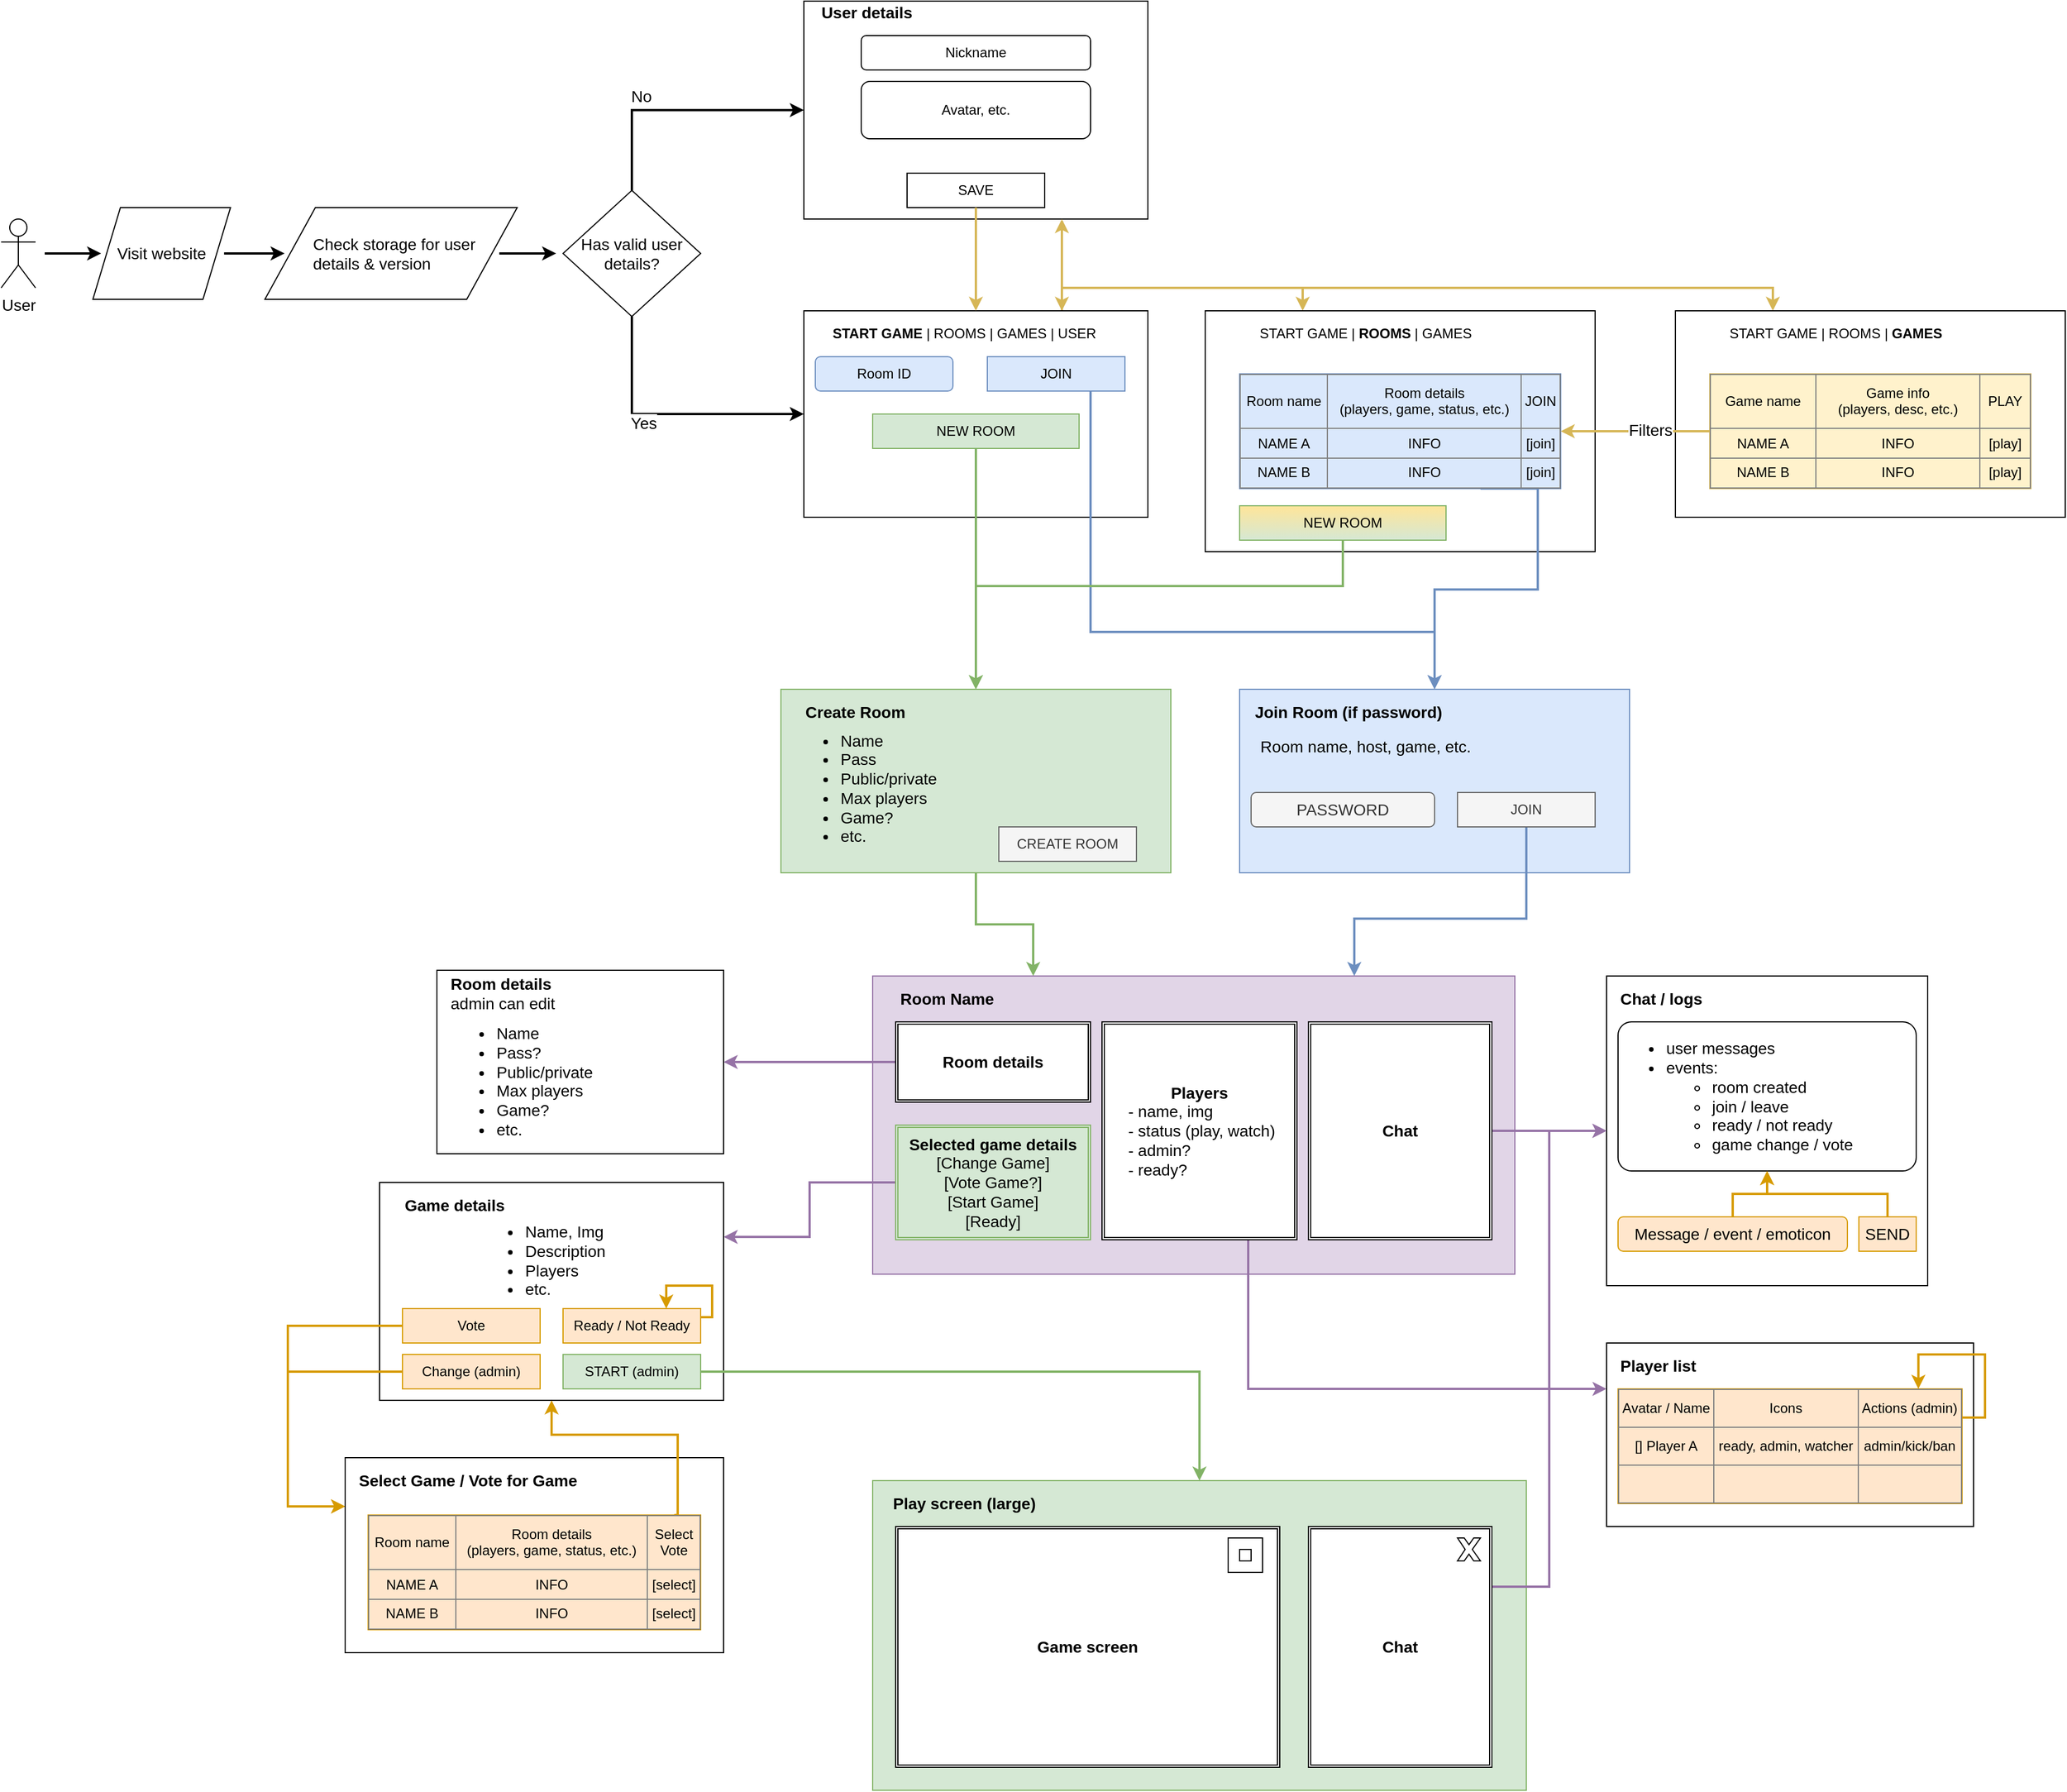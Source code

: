 <mxfile version="12.9.14" type="device" pages="2"><diagram id="YxzW_rqTVKKf4u3rs1ut" name="UI"><mxGraphModel dx="2272" dy="762" grid="1" gridSize="10" guides="1" tooltips="1" connect="1" arrows="1" fold="1" page="1" pageScale="1" pageWidth="850" pageHeight="1100" math="0" shadow="0"><root><mxCell id="XuJer3OyYqhZW8gWfVzJ-0"/><mxCell id="XuJer3OyYqhZW8gWfVzJ-1" parent="XuJer3OyYqhZW8gWfVzJ-0"/><mxCell id="stt2hNKINpJ8RdXxZIwl-32" value="" style="edgeStyle=orthogonalEdgeStyle;rounded=0;orthogonalLoop=1;jettySize=auto;html=1;startArrow=none;startFill=0;sourcePerimeterSpacing=8;targetPerimeterSpacing=6;fontSize=14;entryX=0.25;entryY=0;entryDx=0;entryDy=0;fillColor=#d5e8d4;strokeColor=#82b366;exitX=0.5;exitY=1;exitDx=0;exitDy=0;strokeWidth=2;" edge="1" parent="XuJer3OyYqhZW8gWfVzJ-1" source="stt2hNKINpJ8RdXxZIwl-23" target="stt2hNKINpJ8RdXxZIwl-31"><mxGeometry relative="1" as="geometry"><mxPoint x="240" y="880" as="sourcePoint"/></mxGeometry></mxCell><mxCell id="stt2hNKINpJ8RdXxZIwl-23" value="" style="rounded=0;whiteSpace=wrap;html=1;fontSize=14;fillColor=#d5e8d4;strokeColor=#82b366;" vertex="1" parent="XuJer3OyYqhZW8gWfVzJ-1"><mxGeometry x="90" y="670" width="340" height="160" as="geometry"/></mxCell><mxCell id="stt2hNKINpJ8RdXxZIwl-31" value="" style="rounded=0;whiteSpace=wrap;html=1;fontSize=14;fillColor=#e1d5e7;strokeColor=#9673a6;" vertex="1" parent="XuJer3OyYqhZW8gWfVzJ-1"><mxGeometry x="170" y="920" width="560" height="260" as="geometry"/></mxCell><mxCell id="XuJer3OyYqhZW8gWfVzJ-2" value="" style="rounded=0;whiteSpace=wrap;html=1;" parent="XuJer3OyYqhZW8gWfVzJ-1" vertex="1"><mxGeometry x="110" y="70" width="300" height="190" as="geometry"/></mxCell><mxCell id="stt2hNKINpJ8RdXxZIwl-11" value="" style="edgeStyle=orthogonalEdgeStyle;rounded=0;orthogonalLoop=1;jettySize=auto;html=1;entryX=0.25;entryY=0;entryDx=0;entryDy=0;exitX=0.75;exitY=0;exitDx=0;exitDy=0;fillColor=#fff2cc;strokeColor=#d6b656;strokeWidth=2;" edge="1" parent="XuJer3OyYqhZW8gWfVzJ-1" source="XuJer3OyYqhZW8gWfVzJ-12" target="stt2hNKINpJ8RdXxZIwl-2"><mxGeometry relative="1" as="geometry"/></mxCell><mxCell id="stt2hNKINpJ8RdXxZIwl-12" style="edgeStyle=orthogonalEdgeStyle;rounded=0;orthogonalLoop=1;jettySize=auto;html=1;exitX=0.75;exitY=0;exitDx=0;exitDy=0;entryX=0.25;entryY=0;entryDx=0;entryDy=0;targetPerimeterSpacing=6;sourcePerimeterSpacing=8;startArrow=classic;startFill=1;fillColor=#fff2cc;strokeColor=#d6b656;strokeWidth=2;" edge="1" parent="XuJer3OyYqhZW8gWfVzJ-1" source="XuJer3OyYqhZW8gWfVzJ-12" target="stt2hNKINpJ8RdXxZIwl-8"><mxGeometry relative="1" as="geometry"/></mxCell><mxCell id="stt2hNKINpJ8RdXxZIwl-15" style="edgeStyle=orthogonalEdgeStyle;rounded=0;orthogonalLoop=1;jettySize=auto;html=1;exitX=0.75;exitY=0;exitDx=0;exitDy=0;entryX=0.75;entryY=1;entryDx=0;entryDy=0;startArrow=none;startFill=0;sourcePerimeterSpacing=8;targetPerimeterSpacing=6;fillColor=#fff2cc;strokeColor=#d6b656;strokeWidth=2;" edge="1" parent="XuJer3OyYqhZW8gWfVzJ-1" source="XuJer3OyYqhZW8gWfVzJ-12" target="XuJer3OyYqhZW8gWfVzJ-2"><mxGeometry relative="1" as="geometry"/></mxCell><mxCell id="XuJer3OyYqhZW8gWfVzJ-12" value="" style="rounded=0;whiteSpace=wrap;html=1;" parent="XuJer3OyYqhZW8gWfVzJ-1" vertex="1"><mxGeometry x="110" y="340" width="300" height="180" as="geometry"/></mxCell><mxCell id="XuJer3OyYqhZW8gWfVzJ-3" value="Nickname" style="rounded=1;whiteSpace=wrap;html=1;" parent="XuJer3OyYqhZW8gWfVzJ-1" vertex="1"><mxGeometry x="160" y="100" width="200" height="30" as="geometry"/></mxCell><mxCell id="XuJer3OyYqhZW8gWfVzJ-4" value="Avatar, etc." style="rounded=1;whiteSpace=wrap;html=1;" parent="XuJer3OyYqhZW8gWfVzJ-1" vertex="1"><mxGeometry x="160" y="140" width="200" height="50" as="geometry"/></mxCell><mxCell id="XuJer3OyYqhZW8gWfVzJ-9" value="SAVE" style="rounded=0;whiteSpace=wrap;html=1;" parent="XuJer3OyYqhZW8gWfVzJ-1" vertex="1"><mxGeometry x="200" y="220" width="120" height="30" as="geometry"/></mxCell><mxCell id="XuJer3OyYqhZW8gWfVzJ-15" value="&lt;b&gt;START GAME &lt;/b&gt;| ROOMS | GAMES | USER" style="text;html=1;strokeColor=none;fillColor=none;align=center;verticalAlign=middle;whiteSpace=wrap;rounded=0;" parent="XuJer3OyYqhZW8gWfVzJ-1" vertex="1"><mxGeometry x="130" y="350" width="240" height="20" as="geometry"/></mxCell><mxCell id="stt2hNKINpJ8RdXxZIwl-43" style="edgeStyle=orthogonalEdgeStyle;rounded=0;orthogonalLoop=1;jettySize=auto;html=1;exitX=0.75;exitY=1;exitDx=0;exitDy=0;entryX=0.5;entryY=0;entryDx=0;entryDy=0;startArrow=none;startFill=0;sourcePerimeterSpacing=8;targetPerimeterSpacing=6;fontSize=14;fillColor=#dae8fc;strokeColor=#6c8ebf;strokeWidth=2;" edge="1" parent="XuJer3OyYqhZW8gWfVzJ-1" source="XuJer3OyYqhZW8gWfVzJ-18" target="stt2hNKINpJ8RdXxZIwl-37"><mxGeometry relative="1" as="geometry"><Array as="points"><mxPoint x="360" y="620"/><mxPoint x="660" y="620"/></Array></mxGeometry></mxCell><mxCell id="XuJer3OyYqhZW8gWfVzJ-18" value="JOIN" style="rounded=0;whiteSpace=wrap;html=1;fillColor=#dae8fc;strokeColor=#6c8ebf;" parent="XuJer3OyYqhZW8gWfVzJ-1" vertex="1"><mxGeometry x="270" y="380" width="120" height="30" as="geometry"/></mxCell><mxCell id="XuJer3OyYqhZW8gWfVzJ-19" value="Room ID" style="rounded=1;whiteSpace=wrap;html=1;fillColor=#dae8fc;strokeColor=#6c8ebf;" parent="XuJer3OyYqhZW8gWfVzJ-1" vertex="1"><mxGeometry x="120" y="380" width="120" height="30" as="geometry"/></mxCell><mxCell id="stt2hNKINpJ8RdXxZIwl-24" style="edgeStyle=orthogonalEdgeStyle;rounded=0;orthogonalLoop=1;jettySize=auto;html=1;exitX=0.5;exitY=1;exitDx=0;exitDy=0;entryX=0.5;entryY=0;entryDx=0;entryDy=0;startArrow=none;startFill=0;sourcePerimeterSpacing=8;targetPerimeterSpacing=6;fontSize=14;fillColor=#d5e8d4;strokeColor=#82b366;strokeWidth=2;" edge="1" parent="XuJer3OyYqhZW8gWfVzJ-1" source="XuJer3OyYqhZW8gWfVzJ-20" target="stt2hNKINpJ8RdXxZIwl-23"><mxGeometry relative="1" as="geometry"/></mxCell><mxCell id="XuJer3OyYqhZW8gWfVzJ-20" value="NEW ROOM" style="rounded=0;whiteSpace=wrap;html=1;fillColor=#d5e8d4;strokeColor=#82b366;" parent="XuJer3OyYqhZW8gWfVzJ-1" vertex="1"><mxGeometry x="170" y="430" width="180" height="30" as="geometry"/></mxCell><mxCell id="XuJer3OyYqhZW8gWfVzJ-13" value="" style="edgeStyle=orthogonalEdgeStyle;rounded=0;orthogonalLoop=1;jettySize=auto;html=1;exitX=0.5;exitY=1;exitDx=0;exitDy=0;fillColor=#fff2cc;strokeColor=#d6b656;strokeWidth=2;" parent="XuJer3OyYqhZW8gWfVzJ-1" source="XuJer3OyYqhZW8gWfVzJ-9" target="XuJer3OyYqhZW8gWfVzJ-12" edge="1"><mxGeometry relative="1" as="geometry"/></mxCell><mxCell id="stt2hNKINpJ8RdXxZIwl-2" value="" style="rounded=0;whiteSpace=wrap;html=1;" vertex="1" parent="XuJer3OyYqhZW8gWfVzJ-1"><mxGeometry x="460" y="340" width="340" height="210" as="geometry"/></mxCell><mxCell id="stt2hNKINpJ8RdXxZIwl-3" value="START GAME | &lt;b&gt;ROOMS &lt;/b&gt;| GAMES" style="text;html=1;strokeColor=none;fillColor=none;align=center;verticalAlign=middle;whiteSpace=wrap;rounded=0;" vertex="1" parent="XuJer3OyYqhZW8gWfVzJ-1"><mxGeometry x="480" y="350" width="240" height="20" as="geometry"/></mxCell><mxCell id="stt2hNKINpJ8RdXxZIwl-44" style="edgeStyle=orthogonalEdgeStyle;rounded=0;orthogonalLoop=1;jettySize=auto;html=1;exitX=0.75;exitY=1;exitDx=0;exitDy=0;entryX=0.5;entryY=0;entryDx=0;entryDy=0;startArrow=none;startFill=0;sourcePerimeterSpacing=8;targetPerimeterSpacing=6;fontSize=14;fillColor=#dae8fc;strokeColor=#6c8ebf;strokeWidth=2;" edge="1" parent="XuJer3OyYqhZW8gWfVzJ-1" source="stt2hNKINpJ8RdXxZIwl-7" target="stt2hNKINpJ8RdXxZIwl-37"><mxGeometry relative="1" as="geometry"><Array as="points"><mxPoint x="750" y="495"/><mxPoint x="750" y="583"/><mxPoint x="660" y="583"/></Array></mxGeometry></mxCell><mxCell id="stt2hNKINpJ8RdXxZIwl-7" value="&lt;table border=&quot;1&quot; width=&quot;100%&quot; style=&quot;width: 100% ; height: 100% ; border-collapse: collapse&quot;&gt;&lt;tbody&gt;&lt;tr&gt;&lt;td align=&quot;center&quot;&gt;Room name&lt;/td&gt;&lt;td align=&quot;center&quot;&gt;Room details&lt;br&gt;(players, game, status, etc.)&lt;/td&gt;&lt;td align=&quot;center&quot;&gt;JOIN&lt;/td&gt;&lt;/tr&gt;&lt;tr&gt;&lt;td align=&quot;center&quot;&gt;NAME A&lt;/td&gt;&lt;td align=&quot;center&quot;&gt;INFO&lt;/td&gt;&lt;td align=&quot;center&quot;&gt;[join]&lt;/td&gt;&lt;/tr&gt;&lt;tr&gt;&lt;td align=&quot;center&quot;&gt;NAME B&lt;/td&gt;&lt;td align=&quot;center&quot;&gt;INFO&lt;/td&gt;&lt;td align=&quot;center&quot;&gt;[join]&lt;/td&gt;&lt;/tr&gt;&lt;/tbody&gt;&lt;/table&gt;&amp;nbsp;" style="text;html=1;strokeColor=#6c8ebf;fillColor=#dae8fc;overflow=fill;" vertex="1" parent="XuJer3OyYqhZW8gWfVzJ-1"><mxGeometry x="490" y="395" width="280" height="100" as="geometry"/></mxCell><mxCell id="stt2hNKINpJ8RdXxZIwl-8" value="" style="rounded=0;whiteSpace=wrap;html=1;" vertex="1" parent="XuJer3OyYqhZW8gWfVzJ-1"><mxGeometry x="870" y="340" width="340" height="180" as="geometry"/></mxCell><mxCell id="stt2hNKINpJ8RdXxZIwl-9" value="START GAME | ROOMS | &lt;b&gt;GAMES&lt;/b&gt;" style="text;html=1;strokeColor=none;fillColor=none;align=center;verticalAlign=middle;whiteSpace=wrap;rounded=0;" vertex="1" parent="XuJer3OyYqhZW8gWfVzJ-1"><mxGeometry x="890" y="350" width="240" height="20" as="geometry"/></mxCell><mxCell id="stt2hNKINpJ8RdXxZIwl-26" style="edgeStyle=orthogonalEdgeStyle;rounded=0;orthogonalLoop=1;jettySize=auto;html=1;exitX=0;exitY=0.5;exitDx=0;exitDy=0;entryX=1;entryY=0.5;entryDx=0;entryDy=0;startArrow=none;startFill=0;sourcePerimeterSpacing=8;targetPerimeterSpacing=6;fontSize=14;fillColor=#fff2cc;strokeColor=#d6b656;strokeWidth=2;" edge="1" parent="XuJer3OyYqhZW8gWfVzJ-1" source="stt2hNKINpJ8RdXxZIwl-10" target="stt2hNKINpJ8RdXxZIwl-7"><mxGeometry relative="1" as="geometry"/></mxCell><mxCell id="stt2hNKINpJ8RdXxZIwl-27" value="Filters" style="edgeLabel;html=1;align=center;verticalAlign=middle;resizable=0;points=[];fontSize=14;" vertex="1" connectable="0" parent="stt2hNKINpJ8RdXxZIwl-26"><mxGeometry x="-0.2" y="-1" relative="1" as="geometry"><mxPoint as="offset"/></mxGeometry></mxCell><mxCell id="stt2hNKINpJ8RdXxZIwl-10" value="&lt;table border=&quot;1&quot; width=&quot;100%&quot; style=&quot;width: 100% ; height: 100% ; border-collapse: collapse&quot;&gt;&lt;tbody&gt;&lt;tr&gt;&lt;td align=&quot;center&quot;&gt;Game name&lt;/td&gt;&lt;td align=&quot;center&quot;&gt;Game info&lt;br&gt;(players, desc, etc.)&lt;/td&gt;&lt;td align=&quot;center&quot;&gt;PLAY&lt;/td&gt;&lt;/tr&gt;&lt;tr&gt;&lt;td align=&quot;center&quot;&gt;NAME A&lt;/td&gt;&lt;td align=&quot;center&quot;&gt;INFO&lt;/td&gt;&lt;td align=&quot;center&quot;&gt;[play]&lt;/td&gt;&lt;/tr&gt;&lt;tr&gt;&lt;td align=&quot;center&quot;&gt;NAME B&lt;/td&gt;&lt;td align=&quot;center&quot;&gt;INFO&lt;/td&gt;&lt;td align=&quot;center&quot;&gt;[play]&lt;/td&gt;&lt;/tr&gt;&lt;/tbody&gt;&lt;/table&gt;&amp;nbsp;" style="text;html=1;strokeColor=#d6b656;fillColor=#fff2cc;overflow=fill;" vertex="1" parent="XuJer3OyYqhZW8gWfVzJ-1"><mxGeometry x="900" y="395" width="280" height="100" as="geometry"/></mxCell><mxCell id="stt2hNKINpJ8RdXxZIwl-25" style="edgeStyle=orthogonalEdgeStyle;rounded=0;orthogonalLoop=1;jettySize=auto;html=1;exitX=0.5;exitY=1;exitDx=0;exitDy=0;entryX=0.5;entryY=0;entryDx=0;entryDy=0;startArrow=none;startFill=0;sourcePerimeterSpacing=8;targetPerimeterSpacing=6;fontSize=14;fillColor=#d5e8d4;strokeColor=#82b366;strokeWidth=2;" edge="1" parent="XuJer3OyYqhZW8gWfVzJ-1" source="stt2hNKINpJ8RdXxZIwl-13" target="stt2hNKINpJ8RdXxZIwl-23"><mxGeometry relative="1" as="geometry"><Array as="points"><mxPoint x="580" y="580"/><mxPoint x="260" y="580"/></Array></mxGeometry></mxCell><mxCell id="stt2hNKINpJ8RdXxZIwl-13" value="NEW ROOM" style="rounded=0;whiteSpace=wrap;html=1;fillColor=#d5e8d4;strokeColor=#82b366;gradientColor=#FFE599;gradientDirection=north;" vertex="1" parent="XuJer3OyYqhZW8gWfVzJ-1"><mxGeometry x="490" y="510" width="180" height="30" as="geometry"/></mxCell><mxCell id="stt2hNKINpJ8RdXxZIwl-20" value="Create Room" style="text;html=1;strokeColor=none;fillColor=none;align=center;verticalAlign=middle;whiteSpace=wrap;rounded=0;fontStyle=1;horizontal=1;fontSize=14;" vertex="1" parent="XuJer3OyYqhZW8gWfVzJ-1"><mxGeometry x="110" y="680" width="90" height="20" as="geometry"/></mxCell><mxCell id="stt2hNKINpJ8RdXxZIwl-30" value="&lt;ul&gt;&lt;li&gt;&lt;span&gt;Name&lt;/span&gt;&lt;/li&gt;&lt;li&gt;&lt;span&gt;Pass&lt;/span&gt;&lt;/li&gt;&lt;li&gt;&lt;span&gt;Public/private&lt;/span&gt;&lt;/li&gt;&lt;li&gt;&lt;span&gt;Max players&lt;/span&gt;&lt;/li&gt;&lt;li&gt;&lt;span&gt;Game?&lt;/span&gt;&lt;br&gt;&lt;/li&gt;&lt;li&gt;&lt;span&gt;etc.&lt;/span&gt;&lt;/li&gt;&lt;/ul&gt;" style="text;strokeColor=none;fillColor=none;html=1;whiteSpace=wrap;verticalAlign=middle;overflow=hidden;fontSize=14;" vertex="1" parent="XuJer3OyYqhZW8gWfVzJ-1"><mxGeometry x="100" y="690" width="180" height="130" as="geometry"/></mxCell><mxCell id="stt2hNKINpJ8RdXxZIwl-33" value="Room Name" style="text;html=1;strokeColor=none;fillColor=none;align=center;verticalAlign=middle;whiteSpace=wrap;rounded=0;fontStyle=1;horizontal=1;fontSize=14;" vertex="1" parent="XuJer3OyYqhZW8gWfVzJ-1"><mxGeometry x="190" y="930" width="90" height="20" as="geometry"/></mxCell><mxCell id="stt2hNKINpJ8RdXxZIwl-37" value="" style="rounded=0;whiteSpace=wrap;html=1;fontSize=14;fillColor=#dae8fc;strokeColor=#6c8ebf;" vertex="1" parent="XuJer3OyYqhZW8gWfVzJ-1"><mxGeometry x="490" y="670" width="340" height="160" as="geometry"/></mxCell><mxCell id="stt2hNKINpJ8RdXxZIwl-38" value="Join Room (if password)" style="text;html=1;strokeColor=none;fillColor=none;align=center;verticalAlign=middle;whiteSpace=wrap;rounded=0;fontStyle=1;horizontal=1;fontSize=14;" vertex="1" parent="XuJer3OyYqhZW8gWfVzJ-1"><mxGeometry x="490" y="680" width="190" height="20" as="geometry"/></mxCell><mxCell id="stt2hNKINpJ8RdXxZIwl-39" value="PASSWORD" style="rounded=1;whiteSpace=wrap;html=1;fontSize=14;fillColor=#f5f5f5;strokeColor=#666666;fontColor=#333333;" vertex="1" parent="XuJer3OyYqhZW8gWfVzJ-1"><mxGeometry x="500" y="760" width="160" height="30" as="geometry"/></mxCell><mxCell id="stt2hNKINpJ8RdXxZIwl-45" style="edgeStyle=orthogonalEdgeStyle;rounded=0;orthogonalLoop=1;jettySize=auto;html=1;exitX=0.5;exitY=1;exitDx=0;exitDy=0;entryX=0.75;entryY=0;entryDx=0;entryDy=0;startArrow=none;startFill=0;sourcePerimeterSpacing=8;targetPerimeterSpacing=6;fontSize=14;fillColor=#dae8fc;strokeColor=#6c8ebf;strokeWidth=2;" edge="1" parent="XuJer3OyYqhZW8gWfVzJ-1" source="stt2hNKINpJ8RdXxZIwl-40" target="stt2hNKINpJ8RdXxZIwl-31"><mxGeometry relative="1" as="geometry"><Array as="points"><mxPoint x="740" y="870"/><mxPoint x="590" y="870"/></Array></mxGeometry></mxCell><mxCell id="stt2hNKINpJ8RdXxZIwl-40" value="JOIN" style="rounded=0;whiteSpace=wrap;html=1;fillColor=#f5f5f5;strokeColor=#666666;fontColor=#333333;" vertex="1" parent="XuJer3OyYqhZW8gWfVzJ-1"><mxGeometry x="680" y="760" width="120" height="30" as="geometry"/></mxCell><mxCell id="stt2hNKINpJ8RdXxZIwl-41" value="Room name, host, game, etc." style="text;html=1;strokeColor=none;fillColor=none;align=center;verticalAlign=middle;whiteSpace=wrap;rounded=0;fontSize=14;" vertex="1" parent="XuJer3OyYqhZW8gWfVzJ-1"><mxGeometry x="500" y="710" width="200" height="20" as="geometry"/></mxCell><mxCell id="stt2hNKINpJ8RdXxZIwl-46" value="CREATE ROOM" style="rounded=0;whiteSpace=wrap;html=1;fillColor=#f5f5f5;strokeColor=#666666;fontColor=#333333;" vertex="1" parent="XuJer3OyYqhZW8gWfVzJ-1"><mxGeometry x="280" y="790" width="120" height="30" as="geometry"/></mxCell><mxCell id="stt2hNKINpJ8RdXxZIwl-81" style="edgeStyle=orthogonalEdgeStyle;rounded=0;orthogonalLoop=1;jettySize=auto;html=1;exitX=1;exitY=0.5;exitDx=0;exitDy=0;entryX=0;entryY=0.5;entryDx=0;entryDy=0;startArrow=none;startFill=0;sourcePerimeterSpacing=8;targetPerimeterSpacing=6;strokeWidth=2;fontSize=14;fillColor=#e1d5e7;strokeColor=#9673a6;" edge="1" parent="XuJer3OyYqhZW8gWfVzJ-1" source="stt2hNKINpJ8RdXxZIwl-47" target="stt2hNKINpJ8RdXxZIwl-76"><mxGeometry relative="1" as="geometry"/></mxCell><mxCell id="stt2hNKINpJ8RdXxZIwl-47" value="Chat" style="shape=ext;double=1;rounded=0;whiteSpace=wrap;html=1;fontSize=14;fontStyle=1" vertex="1" parent="XuJer3OyYqhZW8gWfVzJ-1"><mxGeometry x="550" y="960" width="160" height="190" as="geometry"/></mxCell><mxCell id="stt2hNKINpJ8RdXxZIwl-87" style="edgeStyle=orthogonalEdgeStyle;rounded=0;orthogonalLoop=1;jettySize=auto;html=1;exitX=0.75;exitY=1;exitDx=0;exitDy=0;entryX=0;entryY=0.25;entryDx=0;entryDy=0;startArrow=none;startFill=0;sourcePerimeterSpacing=8;targetPerimeterSpacing=6;strokeWidth=2;fontSize=14;fillColor=#e1d5e7;strokeColor=#9673a6;" edge="1" parent="XuJer3OyYqhZW8gWfVzJ-1" source="stt2hNKINpJ8RdXxZIwl-48" target="stt2hNKINpJ8RdXxZIwl-84"><mxGeometry relative="1" as="geometry"/></mxCell><mxCell id="stt2hNKINpJ8RdXxZIwl-48" value="&lt;b&gt;Players&lt;br&gt;&lt;/b&gt;&lt;div style=&quot;text-align: left ; font-weight: bold&quot;&gt;&lt;span style=&quot;font-weight: normal&quot;&gt;&amp;nbsp;- name, img&lt;/span&gt;&lt;/div&gt;&lt;span&gt;&lt;div style=&quot;text-align: left&quot;&gt;&lt;span&gt;&amp;nbsp;- status (play, watch)&lt;/span&gt;&lt;/div&gt;&lt;div style=&quot;text-align: left&quot;&gt;&lt;span&gt;&amp;nbsp;- admin?&lt;/span&gt;&lt;/div&gt;&lt;div style=&quot;text-align: left&quot;&gt;&lt;span&gt;&amp;nbsp;- ready?&lt;/span&gt;&lt;/div&gt;&lt;/span&gt;" style="shape=ext;double=1;rounded=0;whiteSpace=wrap;html=1;fontSize=14;" vertex="1" parent="XuJer3OyYqhZW8gWfVzJ-1"><mxGeometry x="370" y="960" width="170" height="190" as="geometry"/></mxCell><mxCell id="stt2hNKINpJ8RdXxZIwl-56" style="edgeStyle=orthogonalEdgeStyle;rounded=0;orthogonalLoop=1;jettySize=auto;html=1;exitX=0;exitY=0.5;exitDx=0;exitDy=0;entryX=1;entryY=0.5;entryDx=0;entryDy=0;startArrow=none;startFill=0;sourcePerimeterSpacing=8;targetPerimeterSpacing=6;strokeWidth=2;fontSize=14;fillColor=#e1d5e7;strokeColor=#9673a6;" edge="1" parent="XuJer3OyYqhZW8gWfVzJ-1" source="stt2hNKINpJ8RdXxZIwl-49" target="stt2hNKINpJ8RdXxZIwl-53"><mxGeometry relative="1" as="geometry"/></mxCell><mxCell id="stt2hNKINpJ8RdXxZIwl-49" value="Room details" style="shape=ext;double=1;rounded=0;whiteSpace=wrap;html=1;fontSize=14;fontStyle=1" vertex="1" parent="XuJer3OyYqhZW8gWfVzJ-1"><mxGeometry x="190" y="960" width="170" height="70" as="geometry"/></mxCell><mxCell id="stt2hNKINpJ8RdXxZIwl-69" style="edgeStyle=orthogonalEdgeStyle;rounded=0;orthogonalLoop=1;jettySize=auto;html=1;exitX=0;exitY=0.5;exitDx=0;exitDy=0;entryX=1;entryY=0.25;entryDx=0;entryDy=0;startArrow=none;startFill=0;sourcePerimeterSpacing=8;targetPerimeterSpacing=6;strokeWidth=2;fontSize=14;fillColor=#e1d5e7;strokeColor=#9673a6;" edge="1" parent="XuJer3OyYqhZW8gWfVzJ-1" source="stt2hNKINpJ8RdXxZIwl-50" target="stt2hNKINpJ8RdXxZIwl-59"><mxGeometry relative="1" as="geometry"/></mxCell><mxCell id="stt2hNKINpJ8RdXxZIwl-50" value="&lt;b&gt;Selected game details&lt;br&gt;&lt;/b&gt;[Change Game]&lt;br&gt;[Vote Game?]&lt;br&gt;[Start Game]&lt;br&gt;[Ready]" style="shape=ext;double=1;rounded=0;whiteSpace=wrap;html=1;fontSize=14;fillColor=#d5e8d4;strokeColor=#82b366;" vertex="1" parent="XuJer3OyYqhZW8gWfVzJ-1"><mxGeometry x="190" y="1050" width="170" height="100" as="geometry"/></mxCell><mxCell id="stt2hNKINpJ8RdXxZIwl-53" value="" style="rounded=0;whiteSpace=wrap;html=1;fontSize=14;" vertex="1" parent="XuJer3OyYqhZW8gWfVzJ-1"><mxGeometry x="-210" y="915" width="250" height="160" as="geometry"/></mxCell><mxCell id="stt2hNKINpJ8RdXxZIwl-54" value="Room details&lt;br&gt;&lt;span style=&quot;font-weight: normal&quot;&gt;admin can edit&lt;/span&gt;" style="text;html=1;strokeColor=none;fillColor=none;align=left;verticalAlign=middle;whiteSpace=wrap;rounded=0;fontSize=14;fontStyle=1" vertex="1" parent="XuJer3OyYqhZW8gWfVzJ-1"><mxGeometry x="-200" y="925" width="130" height="20" as="geometry"/></mxCell><mxCell id="stt2hNKINpJ8RdXxZIwl-55" value="&lt;ul&gt;&lt;li&gt;&lt;span&gt;Name&lt;/span&gt;&lt;/li&gt;&lt;li&gt;&lt;span&gt;Pass?&lt;/span&gt;&lt;/li&gt;&lt;li&gt;&lt;span&gt;Public/private&lt;/span&gt;&lt;/li&gt;&lt;li&gt;&lt;span&gt;Max players&lt;/span&gt;&lt;/li&gt;&lt;li&gt;&lt;span&gt;Game?&lt;/span&gt;&lt;br&gt;&lt;/li&gt;&lt;li&gt;&lt;span&gt;etc.&lt;/span&gt;&lt;/li&gt;&lt;/ul&gt;" style="text;strokeColor=none;fillColor=none;html=1;whiteSpace=wrap;verticalAlign=middle;overflow=hidden;fontSize=14;" vertex="1" parent="XuJer3OyYqhZW8gWfVzJ-1"><mxGeometry x="-200" y="945" width="180" height="115" as="geometry"/></mxCell><mxCell id="stt2hNKINpJ8RdXxZIwl-59" value="" style="rounded=0;whiteSpace=wrap;html=1;fontSize=14;align=left;" vertex="1" parent="XuJer3OyYqhZW8gWfVzJ-1"><mxGeometry x="-260" y="1100" width="300" height="190" as="geometry"/></mxCell><mxCell id="stt2hNKINpJ8RdXxZIwl-62" value="Game details" style="text;html=1;strokeColor=none;fillColor=none;align=left;verticalAlign=middle;whiteSpace=wrap;rounded=0;fontSize=14;fontStyle=1" vertex="1" parent="XuJer3OyYqhZW8gWfVzJ-1"><mxGeometry x="-240" y="1110" width="130" height="20" as="geometry"/></mxCell><mxCell id="stt2hNKINpJ8RdXxZIwl-63" value="&lt;ul&gt;&lt;li&gt;&lt;span&gt;Name,&amp;nbsp;&lt;/span&gt;Img&lt;/li&gt;&lt;li&gt;&lt;span&gt;Description&lt;/span&gt;&lt;/li&gt;&lt;li&gt;&lt;span&gt;Players&lt;/span&gt;&lt;/li&gt;&lt;li&gt;&lt;span&gt;etc.&lt;/span&gt;&lt;/li&gt;&lt;/ul&gt;" style="text;strokeColor=none;fillColor=none;html=1;whiteSpace=wrap;verticalAlign=middle;overflow=hidden;fontSize=14;" vertex="1" parent="XuJer3OyYqhZW8gWfVzJ-1"><mxGeometry x="-175" y="1110" width="180" height="115" as="geometry"/></mxCell><mxCell id="stt2hNKINpJ8RdXxZIwl-72" style="edgeStyle=orthogonalEdgeStyle;rounded=0;orthogonalLoop=1;jettySize=auto;html=1;exitX=0;exitY=0.5;exitDx=0;exitDy=0;entryX=0;entryY=0.25;entryDx=0;entryDy=0;startArrow=none;startFill=0;sourcePerimeterSpacing=8;targetPerimeterSpacing=6;strokeWidth=2;fontSize=14;fillColor=#ffe6cc;strokeColor=#d79b00;" edge="1" parent="XuJer3OyYqhZW8gWfVzJ-1" source="stt2hNKINpJ8RdXxZIwl-64" target="stt2hNKINpJ8RdXxZIwl-68"><mxGeometry relative="1" as="geometry"><Array as="points"><mxPoint x="-340" y="1265"/><mxPoint x="-340" y="1383"/></Array></mxGeometry></mxCell><mxCell id="stt2hNKINpJ8RdXxZIwl-64" value="Change (admin)" style="rounded=0;whiteSpace=wrap;html=1;fillColor=#ffe6cc;strokeColor=#d79b00;" vertex="1" parent="XuJer3OyYqhZW8gWfVzJ-1"><mxGeometry x="-240" y="1250" width="120" height="30" as="geometry"/></mxCell><mxCell id="stt2hNKINpJ8RdXxZIwl-71" style="edgeStyle=orthogonalEdgeStyle;rounded=0;orthogonalLoop=1;jettySize=auto;html=1;exitX=0;exitY=0.5;exitDx=0;exitDy=0;entryX=0;entryY=0.25;entryDx=0;entryDy=0;startArrow=none;startFill=0;sourcePerimeterSpacing=8;targetPerimeterSpacing=6;strokeWidth=2;fontSize=14;fillColor=#ffe6cc;strokeColor=#d79b00;" edge="1" parent="XuJer3OyYqhZW8gWfVzJ-1" source="stt2hNKINpJ8RdXxZIwl-65" target="stt2hNKINpJ8RdXxZIwl-68"><mxGeometry relative="1" as="geometry"><Array as="points"><mxPoint x="-340" y="1225"/><mxPoint x="-340" y="1383"/></Array></mxGeometry></mxCell><mxCell id="stt2hNKINpJ8RdXxZIwl-65" value="Vote" style="rounded=0;whiteSpace=wrap;html=1;fillColor=#ffe6cc;strokeColor=#d79b00;" vertex="1" parent="XuJer3OyYqhZW8gWfVzJ-1"><mxGeometry x="-240" y="1210" width="120" height="30" as="geometry"/></mxCell><mxCell id="stt2hNKINpJ8RdXxZIwl-66" value="Ready / Not Ready" style="rounded=0;whiteSpace=wrap;html=1;fillColor=#ffe6cc;strokeColor=#d79b00;" vertex="1" parent="XuJer3OyYqhZW8gWfVzJ-1"><mxGeometry x="-100" y="1210" width="120" height="30" as="geometry"/></mxCell><mxCell id="stt2hNKINpJ8RdXxZIwl-97" style="edgeStyle=orthogonalEdgeStyle;rounded=0;orthogonalLoop=1;jettySize=auto;html=1;exitX=1;exitY=0.5;exitDx=0;exitDy=0;entryX=0.5;entryY=0;entryDx=0;entryDy=0;startArrow=none;startFill=0;sourcePerimeterSpacing=8;targetPerimeterSpacing=6;strokeWidth=2;fontSize=14;fillColor=#d5e8d4;strokeColor=#82b366;" edge="1" parent="XuJer3OyYqhZW8gWfVzJ-1" source="stt2hNKINpJ8RdXxZIwl-67" target="stt2hNKINpJ8RdXxZIwl-89"><mxGeometry relative="1" as="geometry"/></mxCell><mxCell id="stt2hNKINpJ8RdXxZIwl-67" value="START (admin)" style="rounded=0;whiteSpace=wrap;html=1;fillColor=#d5e8d4;strokeColor=#82b366;" vertex="1" parent="XuJer3OyYqhZW8gWfVzJ-1"><mxGeometry x="-100" y="1250" width="120" height="30" as="geometry"/></mxCell><mxCell id="stt2hNKINpJ8RdXxZIwl-68" value="" style="rounded=0;whiteSpace=wrap;html=1;fontSize=14;align=left;" vertex="1" parent="XuJer3OyYqhZW8gWfVzJ-1"><mxGeometry x="-290" y="1340" width="330" height="170" as="geometry"/></mxCell><mxCell id="stt2hNKINpJ8RdXxZIwl-70" value="Select Game / Vote for Game" style="text;html=1;strokeColor=none;fillColor=none;align=left;verticalAlign=middle;whiteSpace=wrap;rounded=0;fontSize=14;fontStyle=1" vertex="1" parent="XuJer3OyYqhZW8gWfVzJ-1"><mxGeometry x="-280" y="1350" width="200" height="20" as="geometry"/></mxCell><mxCell id="stt2hNKINpJ8RdXxZIwl-74" style="edgeStyle=orthogonalEdgeStyle;rounded=0;orthogonalLoop=1;jettySize=auto;html=1;exitX=0.924;exitY=0.02;exitDx=0;exitDy=0;entryX=0.5;entryY=1;entryDx=0;entryDy=0;startArrow=none;startFill=0;sourcePerimeterSpacing=8;targetPerimeterSpacing=6;strokeWidth=2;fontSize=14;fillColor=#ffe6cc;strokeColor=#d79b00;exitPerimeter=0;" edge="1" parent="XuJer3OyYqhZW8gWfVzJ-1" source="stt2hNKINpJ8RdXxZIwl-73" target="stt2hNKINpJ8RdXxZIwl-59"><mxGeometry relative="1" as="geometry"><Array as="points"><mxPoint x="-2" y="1390"/><mxPoint y="1390"/><mxPoint y="1320"/><mxPoint x="-110" y="1320"/></Array></mxGeometry></mxCell><mxCell id="stt2hNKINpJ8RdXxZIwl-73" value="&lt;table border=&quot;1&quot; width=&quot;100%&quot; style=&quot;width: 100% ; height: 100% ; border-collapse: collapse&quot;&gt;&lt;tbody&gt;&lt;tr&gt;&lt;td align=&quot;center&quot;&gt;Room name&lt;/td&gt;&lt;td align=&quot;center&quot;&gt;Room details&lt;br&gt;(players, game, status, etc.)&lt;/td&gt;&lt;td align=&quot;center&quot;&gt;Select&lt;br&gt;Vote&lt;/td&gt;&lt;/tr&gt;&lt;tr&gt;&lt;td align=&quot;center&quot;&gt;NAME A&lt;/td&gt;&lt;td align=&quot;center&quot;&gt;INFO&lt;/td&gt;&lt;td align=&quot;center&quot;&gt;[select]&lt;/td&gt;&lt;/tr&gt;&lt;tr&gt;&lt;td align=&quot;center&quot;&gt;NAME B&lt;/td&gt;&lt;td align=&quot;center&quot;&gt;INFO&lt;/td&gt;&lt;td align=&quot;center&quot;&gt;[select]&lt;/td&gt;&lt;/tr&gt;&lt;/tbody&gt;&lt;/table&gt;&amp;nbsp;" style="text;html=1;strokeColor=#d79b00;fillColor=#ffe6cc;overflow=fill;" vertex="1" parent="XuJer3OyYqhZW8gWfVzJ-1"><mxGeometry x="-270" y="1390" width="290" height="100" as="geometry"/></mxCell><mxCell id="stt2hNKINpJ8RdXxZIwl-75" style="edgeStyle=orthogonalEdgeStyle;rounded=0;orthogonalLoop=1;jettySize=auto;html=1;exitX=1;exitY=0.25;exitDx=0;exitDy=0;entryX=0.75;entryY=0;entryDx=0;entryDy=0;startArrow=none;startFill=0;sourcePerimeterSpacing=8;targetPerimeterSpacing=6;strokeWidth=2;fontSize=14;fillColor=#ffe6cc;strokeColor=#d79b00;" edge="1" parent="XuJer3OyYqhZW8gWfVzJ-1" source="stt2hNKINpJ8RdXxZIwl-66" target="stt2hNKINpJ8RdXxZIwl-66"><mxGeometry relative="1" as="geometry"><Array as="points"><mxPoint x="30" y="1218"/><mxPoint x="30" y="1190"/><mxPoint x="-10" y="1190"/></Array></mxGeometry></mxCell><mxCell id="stt2hNKINpJ8RdXxZIwl-76" value="" style="rounded=0;whiteSpace=wrap;html=1;fontSize=14;align=left;" vertex="1" parent="XuJer3OyYqhZW8gWfVzJ-1"><mxGeometry x="810" y="920" width="280" height="270" as="geometry"/></mxCell><mxCell id="stt2hNKINpJ8RdXxZIwl-77" value="Chat / logs" style="text;html=1;strokeColor=none;fillColor=none;align=left;verticalAlign=middle;whiteSpace=wrap;rounded=0;fontSize=14;fontStyle=1" vertex="1" parent="XuJer3OyYqhZW8gWfVzJ-1"><mxGeometry x="820" y="930" width="130" height="20" as="geometry"/></mxCell><mxCell id="stt2hNKINpJ8RdXxZIwl-78" value="&lt;ul&gt;&lt;li&gt;user messages&lt;/li&gt;&lt;li&gt;events:&lt;/li&gt;&lt;ul&gt;&lt;li&gt;room created&lt;/li&gt;&lt;li&gt;join / leave&lt;/li&gt;&lt;li&gt;ready / not ready&lt;/li&gt;&lt;li&gt;game change / vote&lt;/li&gt;&lt;/ul&gt;&lt;/ul&gt;" style="rounded=1;whiteSpace=wrap;html=1;fontSize=14;align=left;arcSize=9;" vertex="1" parent="XuJer3OyYqhZW8gWfVzJ-1"><mxGeometry x="820" y="960" width="260" height="130" as="geometry"/></mxCell><mxCell id="stt2hNKINpJ8RdXxZIwl-83" style="edgeStyle=orthogonalEdgeStyle;rounded=0;orthogonalLoop=1;jettySize=auto;html=1;exitX=0.5;exitY=0;exitDx=0;exitDy=0;startArrow=none;startFill=0;sourcePerimeterSpacing=8;targetPerimeterSpacing=6;strokeWidth=2;fontSize=14;fillColor=#ffe6cc;strokeColor=#d79b00;entryX=0.5;entryY=1;entryDx=0;entryDy=0;" edge="1" parent="XuJer3OyYqhZW8gWfVzJ-1" source="stt2hNKINpJ8RdXxZIwl-79" target="stt2hNKINpJ8RdXxZIwl-78"><mxGeometry relative="1" as="geometry"><mxPoint x="950" y="1130" as="targetPoint"/><Array as="points"><mxPoint x="920" y="1110"/><mxPoint x="950" y="1110"/></Array></mxGeometry></mxCell><mxCell id="stt2hNKINpJ8RdXxZIwl-79" value="Message / event / emoticon" style="rounded=1;whiteSpace=wrap;html=1;fontSize=14;align=center;fillColor=#ffe6cc;strokeColor=#d79b00;" vertex="1" parent="XuJer3OyYqhZW8gWfVzJ-1"><mxGeometry x="820" y="1130" width="200" height="30" as="geometry"/></mxCell><mxCell id="stt2hNKINpJ8RdXxZIwl-82" style="edgeStyle=orthogonalEdgeStyle;rounded=0;orthogonalLoop=1;jettySize=auto;html=1;exitX=0.5;exitY=0;exitDx=0;exitDy=0;entryX=0.5;entryY=1;entryDx=0;entryDy=0;startArrow=none;startFill=0;sourcePerimeterSpacing=8;targetPerimeterSpacing=6;strokeWidth=2;fontSize=14;fillColor=#ffe6cc;strokeColor=#d79b00;" edge="1" parent="XuJer3OyYqhZW8gWfVzJ-1" source="stt2hNKINpJ8RdXxZIwl-80" target="stt2hNKINpJ8RdXxZIwl-78"><mxGeometry relative="1" as="geometry"><Array as="points"><mxPoint x="1055" y="1110"/><mxPoint x="950" y="1110"/></Array></mxGeometry></mxCell><mxCell id="stt2hNKINpJ8RdXxZIwl-80" value="SEND" style="rounded=0;whiteSpace=wrap;html=1;fontSize=14;align=center;fillColor=#ffe6cc;strokeColor=#d79b00;" vertex="1" parent="XuJer3OyYqhZW8gWfVzJ-1"><mxGeometry x="1030" y="1130" width="50" height="30" as="geometry"/></mxCell><mxCell id="stt2hNKINpJ8RdXxZIwl-84" value="" style="rounded=0;whiteSpace=wrap;html=1;fontSize=14;align=center;" vertex="1" parent="XuJer3OyYqhZW8gWfVzJ-1"><mxGeometry x="810" y="1240" width="320" height="160" as="geometry"/></mxCell><mxCell id="stt2hNKINpJ8RdXxZIwl-85" value="Player list" style="text;html=1;strokeColor=none;fillColor=none;align=left;verticalAlign=middle;whiteSpace=wrap;rounded=0;fontSize=14;fontStyle=1" vertex="1" parent="XuJer3OyYqhZW8gWfVzJ-1"><mxGeometry x="820" y="1250" width="130" height="20" as="geometry"/></mxCell><mxCell id="stt2hNKINpJ8RdXxZIwl-86" value="&lt;table border=&quot;1&quot; width=&quot;100%&quot; style=&quot;width: 100% ; height: 100% ; border-collapse: collapse&quot;&gt;&lt;tbody&gt;&lt;tr&gt;&lt;td align=&quot;center&quot;&gt;Avatar / Name&lt;/td&gt;&lt;td align=&quot;center&quot;&gt;Icons&lt;br&gt;&lt;/td&gt;&lt;td align=&quot;center&quot;&gt;Actions (admin)&lt;/td&gt;&lt;/tr&gt;&lt;tr&gt;&lt;td align=&quot;center&quot;&gt;[] Player A&lt;/td&gt;&lt;td align=&quot;center&quot;&gt;ready, admin, watcher&lt;br&gt;&lt;/td&gt;&lt;td align=&quot;center&quot;&gt;admin/kick/ban&lt;/td&gt;&lt;/tr&gt;&lt;tr&gt;&lt;td align=&quot;center&quot;&gt;&lt;br&gt;&lt;/td&gt;&lt;td align=&quot;center&quot;&gt;&lt;br&gt;&lt;/td&gt;&lt;td align=&quot;center&quot;&gt;&lt;br&gt;&lt;/td&gt;&lt;/tr&gt;&lt;/tbody&gt;&lt;/table&gt;" style="text;html=1;overflow=fill;glass=0;fillColor=#ffe6cc;strokeColor=#d79b00;" vertex="1" parent="XuJer3OyYqhZW8gWfVzJ-1"><mxGeometry x="820" y="1280" width="300" height="100" as="geometry"/></mxCell><mxCell id="stt2hNKINpJ8RdXxZIwl-88" style="edgeStyle=orthogonalEdgeStyle;rounded=0;orthogonalLoop=1;jettySize=auto;html=1;exitX=1;exitY=0.25;exitDx=0;exitDy=0;startArrow=none;startFill=0;sourcePerimeterSpacing=8;targetPerimeterSpacing=6;strokeWidth=2;fontSize=14;entryX=0.873;entryY=0;entryDx=0;entryDy=0;entryPerimeter=0;fillColor=#ffe6cc;strokeColor=#d79b00;" edge="1" parent="XuJer3OyYqhZW8gWfVzJ-1" source="stt2hNKINpJ8RdXxZIwl-86" target="stt2hNKINpJ8RdXxZIwl-86"><mxGeometry relative="1" as="geometry"><Array as="points"><mxPoint x="1140" y="1305"/><mxPoint x="1140" y="1250"/><mxPoint x="1082" y="1250"/></Array></mxGeometry></mxCell><mxCell id="stt2hNKINpJ8RdXxZIwl-89" value="" style="rounded=0;whiteSpace=wrap;html=1;glass=0;fillColor=#d5e8d4;fontSize=14;align=center;strokeColor=#82b366;" vertex="1" parent="XuJer3OyYqhZW8gWfVzJ-1"><mxGeometry x="170" y="1360" width="570" height="270" as="geometry"/></mxCell><mxCell id="stt2hNKINpJ8RdXxZIwl-90" value="Play screen (large)" style="text;html=1;strokeColor=none;fillColor=none;align=center;verticalAlign=middle;whiteSpace=wrap;rounded=0;fontStyle=1;horizontal=1;fontSize=14;" vertex="1" parent="XuJer3OyYqhZW8gWfVzJ-1"><mxGeometry x="180" y="1370" width="140" height="20" as="geometry"/></mxCell><mxCell id="stt2hNKINpJ8RdXxZIwl-94" style="edgeStyle=orthogonalEdgeStyle;rounded=0;orthogonalLoop=1;jettySize=auto;html=1;exitX=1;exitY=0.25;exitDx=0;exitDy=0;entryX=0;entryY=0.5;entryDx=0;entryDy=0;startArrow=none;startFill=0;sourcePerimeterSpacing=8;targetPerimeterSpacing=6;strokeWidth=2;fontSize=14;fillColor=#e1d5e7;strokeColor=#9673a6;" edge="1" parent="XuJer3OyYqhZW8gWfVzJ-1" source="stt2hNKINpJ8RdXxZIwl-92" target="stt2hNKINpJ8RdXxZIwl-76"><mxGeometry relative="1" as="geometry"/></mxCell><mxCell id="stt2hNKINpJ8RdXxZIwl-92" value="Chat" style="shape=ext;double=1;rounded=0;whiteSpace=wrap;html=1;fontSize=14;fontStyle=1" vertex="1" parent="XuJer3OyYqhZW8gWfVzJ-1"><mxGeometry x="550" y="1400" width="160" height="210" as="geometry"/></mxCell><mxCell id="stt2hNKINpJ8RdXxZIwl-96" value="Game screen" style="shape=ext;double=1;rounded=0;whiteSpace=wrap;html=1;fontSize=14;fontStyle=1" vertex="1" parent="XuJer3OyYqhZW8gWfVzJ-1"><mxGeometry x="190" y="1400" width="335" height="210" as="geometry"/></mxCell><mxCell id="stt2hNKINpJ8RdXxZIwl-104" value="" style="edgeStyle=orthogonalEdgeStyle;rounded=0;orthogonalLoop=1;jettySize=auto;html=1;startArrow=none;startFill=0;sourcePerimeterSpacing=8;targetPerimeterSpacing=6;strokeWidth=2;fontSize=14;" edge="1" parent="XuJer3OyYqhZW8gWfVzJ-1" source="stt2hNKINpJ8RdXxZIwl-98" target="stt2hNKINpJ8RdXxZIwl-103"><mxGeometry relative="1" as="geometry"/></mxCell><mxCell id="stt2hNKINpJ8RdXxZIwl-98" value="User" style="shape=umlActor;verticalLabelPosition=bottom;labelBackgroundColor=#ffffff;verticalAlign=top;html=1;outlineConnect=0;rounded=0;glass=0;fillColor=none;gradientColor=#FFE599;fontSize=14;align=center;" vertex="1" parent="XuJer3OyYqhZW8gWfVzJ-1"><mxGeometry x="-590" y="260" width="30" height="60" as="geometry"/></mxCell><mxCell id="stt2hNKINpJ8RdXxZIwl-107" value="" style="edgeStyle=orthogonalEdgeStyle;rounded=0;orthogonalLoop=1;jettySize=auto;html=1;startArrow=none;startFill=0;sourcePerimeterSpacing=8;targetPerimeterSpacing=6;strokeWidth=2;fontSize=14;" edge="1" parent="XuJer3OyYqhZW8gWfVzJ-1" source="stt2hNKINpJ8RdXxZIwl-103" target="stt2hNKINpJ8RdXxZIwl-106"><mxGeometry relative="1" as="geometry"/></mxCell><mxCell id="stt2hNKINpJ8RdXxZIwl-103" value="Visit website" style="shape=parallelogram;perimeter=parallelogramPerimeter;whiteSpace=wrap;html=1;rounded=0;glass=0;fillColor=none;gradientColor=#FFE599;fontSize=14;align=center;" vertex="1" parent="XuJer3OyYqhZW8gWfVzJ-1"><mxGeometry x="-510" y="250" width="120" height="80" as="geometry"/></mxCell><mxCell id="stt2hNKINpJ8RdXxZIwl-111" value="" style="edgeStyle=orthogonalEdgeStyle;rounded=0;orthogonalLoop=1;jettySize=auto;html=1;startArrow=none;startFill=0;sourcePerimeterSpacing=8;targetPerimeterSpacing=6;strokeWidth=2;fontSize=14;" edge="1" parent="XuJer3OyYqhZW8gWfVzJ-1" source="stt2hNKINpJ8RdXxZIwl-106" target="stt2hNKINpJ8RdXxZIwl-108"><mxGeometry relative="1" as="geometry"/></mxCell><mxCell id="stt2hNKINpJ8RdXxZIwl-106" value="&lt;blockquote style=&quot;margin: 0 0 0 40px ; border: none ; padding: 0px&quot;&gt;&lt;div&gt;&lt;span&gt;Check storage for user details &amp;amp; version&lt;/span&gt;&lt;/div&gt;&lt;/blockquote&gt;" style="shape=parallelogram;perimeter=parallelogramPerimeter;whiteSpace=wrap;html=1;rounded=0;glass=0;fillColor=none;gradientColor=#FFE599;fontSize=14;align=left;" vertex="1" parent="XuJer3OyYqhZW8gWfVzJ-1"><mxGeometry x="-360" y="250" width="220" height="80" as="geometry"/></mxCell><mxCell id="stt2hNKINpJ8RdXxZIwl-112" style="edgeStyle=orthogonalEdgeStyle;rounded=0;orthogonalLoop=1;jettySize=auto;html=1;exitX=0.5;exitY=0;exitDx=0;exitDy=0;entryX=0;entryY=0.5;entryDx=0;entryDy=0;startArrow=none;startFill=0;sourcePerimeterSpacing=8;targetPerimeterSpacing=6;strokeWidth=2;fontSize=14;" edge="1" parent="XuJer3OyYqhZW8gWfVzJ-1" source="stt2hNKINpJ8RdXxZIwl-108" target="XuJer3OyYqhZW8gWfVzJ-2"><mxGeometry relative="1" as="geometry"/></mxCell><mxCell id="stt2hNKINpJ8RdXxZIwl-113" value="No" style="edgeLabel;html=1;align=center;verticalAlign=middle;resizable=0;points=[];fontSize=14;" vertex="1" connectable="0" parent="stt2hNKINpJ8RdXxZIwl-112"><mxGeometry x="0.005" y="-4" relative="1" as="geometry"><mxPoint x="-33" y="-16" as="offset"/></mxGeometry></mxCell><mxCell id="stt2hNKINpJ8RdXxZIwl-114" style="edgeStyle=orthogonalEdgeStyle;rounded=0;orthogonalLoop=1;jettySize=auto;html=1;exitX=0.5;exitY=1;exitDx=0;exitDy=0;entryX=0;entryY=0.5;entryDx=0;entryDy=0;startArrow=none;startFill=0;sourcePerimeterSpacing=8;targetPerimeterSpacing=6;strokeWidth=2;fontSize=14;" edge="1" parent="XuJer3OyYqhZW8gWfVzJ-1" source="stt2hNKINpJ8RdXxZIwl-108" target="XuJer3OyYqhZW8gWfVzJ-12"><mxGeometry relative="1" as="geometry"/></mxCell><mxCell id="stt2hNKINpJ8RdXxZIwl-115" value="Yes" style="edgeLabel;html=1;align=center;verticalAlign=middle;resizable=0;points=[];fontSize=14;" vertex="1" connectable="0" parent="stt2hNKINpJ8RdXxZIwl-114"><mxGeometry x="-0.319" y="14" relative="1" as="geometry"><mxPoint x="-4" y="13" as="offset"/></mxGeometry></mxCell><mxCell id="stt2hNKINpJ8RdXxZIwl-108" value="Has valid user details?" style="rhombus;whiteSpace=wrap;html=1;rounded=0;glass=0;fillColor=none;gradientColor=#FFE599;fontSize=14;align=center;" vertex="1" parent="XuJer3OyYqhZW8gWfVzJ-1"><mxGeometry x="-100" y="235" width="120" height="110" as="geometry"/></mxCell><mxCell id="stt2hNKINpJ8RdXxZIwl-116" value="User details" style="text;html=1;strokeColor=none;fillColor=none;align=center;verticalAlign=middle;whiteSpace=wrap;rounded=0;fontStyle=1;horizontal=1;fontSize=14;" vertex="1" parent="XuJer3OyYqhZW8gWfVzJ-1"><mxGeometry x="120" y="70" width="90" height="20" as="geometry"/></mxCell><mxCell id="stt2hNKINpJ8RdXxZIwl-128" value="" style="verticalLabelPosition=bottom;verticalAlign=top;html=1;shape=mxgraph.basic.frame;dx=10;rounded=0;glass=0;fillColor=none;gradientColor=#FFE599;fontSize=14;align=center;" vertex="1" parent="XuJer3OyYqhZW8gWfVzJ-1"><mxGeometry x="480" y="1410" width="30" height="30" as="geometry"/></mxCell><mxCell id="stt2hNKINpJ8RdXxZIwl-129" value="" style="verticalLabelPosition=bottom;verticalAlign=top;html=1;shape=mxgraph.basic.x;rounded=0;glass=0;fillColor=none;gradientColor=#FFE599;fontSize=14;align=center;" vertex="1" parent="XuJer3OyYqhZW8gWfVzJ-1"><mxGeometry x="680" y="1410" width="20" height="20" as="geometry"/></mxCell></root></mxGraphModel></diagram><diagram id="NTtM0lVlh85aQEx5dWxa" name="Page-1"><mxGraphModel dx="1422" dy="762" grid="1" gridSize="10" guides="1" tooltips="1" connect="1" arrows="1" fold="1" page="1" pageScale="1" pageWidth="850" pageHeight="1100" math="0" shadow="0"><root><mxCell id="0"/><mxCell id="1" parent="0"/><mxCell id="j-I9I5QLbDMdRQQjgLRf-1" value="" style="endArrow=none;html=1;" edge="1" parent="1"><mxGeometry width="50" height="50" relative="1" as="geometry"><mxPoint x="320" y="640" as="sourcePoint"/><mxPoint x="320" y="10" as="targetPoint"/></mxGeometry></mxCell><mxCell id="j-I9I5QLbDMdRQQjgLRf-2" value="Host&lt;br&gt;" style="shape=umlActor;verticalLabelPosition=bottom;labelBackgroundColor=#ffffff;verticalAlign=top;html=1;outlineConnect=0;" vertex="1" parent="1"><mxGeometry x="20" y="70" width="30" height="60" as="geometry"/></mxCell><mxCell id="j-I9I5QLbDMdRQQjgLRf-5" value="User info" style="rounded=1;whiteSpace=wrap;html=1;" vertex="1" parent="1"><mxGeometry x="150" y="80" width="110" height="40" as="geometry"/></mxCell></root></mxGraphModel></diagram></mxfile>